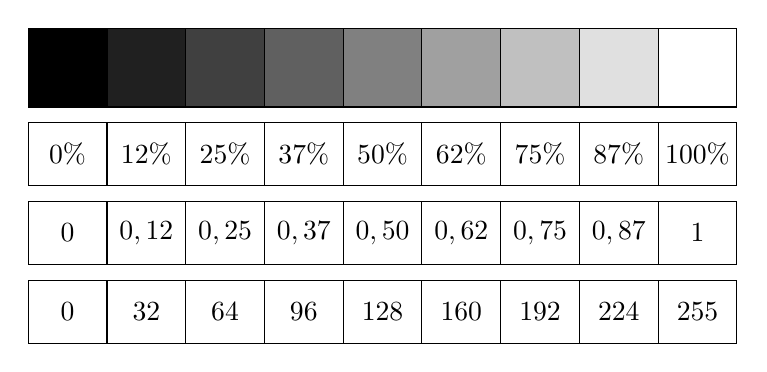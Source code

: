 \begin{tikzpicture}

\foreach \c in {0,1,...,7}{
  \pgfmathtruncatemacro\x{\c*32};
  \definecolor{Coul}{RGB}{\x,\x,\x};
  \filldraw[fill=Coul] (\c,0) rectangle ++(1,1); 
}
  \filldraw[fill=white] (8,0) rectangle ++(1,1); 


\foreach \c in {0,1,...,8}{
  \draw (\c,-1) rectangle ++(1,0.8); 
  \pgfmathtruncatemacro\x{\c*32/256*100};
  \node at (\c+0.5,-0.6) {$\x\%$};
}


\foreach \c in {0,1,...,8}{
  \draw (\c,-2) rectangle ++(1,0.8); 
%   \pgfmathtruncatemacro\x{\c*32};
%   \node at (\c+0.5,-2.6) {$\x$};
}
  \node at (0+0.5,-1.6) {$0$};
  \node at (1+0.5,-1.6) {$0,12$};
  \node at (2+0.5,-1.6) {$0,25$};
  \node at (3+0.5,-1.6) {$0,37$};
  \node at (4+0.5,-1.6) {$0,50$};
  \node at (5+0.5,-1.6) {$0,62$};
  \node at (6+0.5,-1.6) {$0,75$};
  \node at (7+0.5,-1.6) {$0,87$};
  \node at (8+0.5,-1.6) {$1$};

\foreach \c in {0,1,...,7}{
  \draw (\c,-3) rectangle ++(1,0.8); 
  \pgfmathtruncatemacro\x{\c*32};
  \node at (\c+0.5,-2.6) {$\x$};
}
  \draw (8,-3) rectangle ++(1,0.8); 
  \node at (8+0.5,-2.6) {$255$};





\end{tikzpicture}